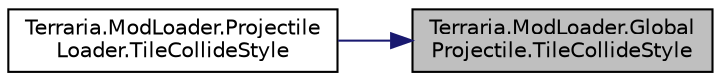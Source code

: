 digraph "Terraria.ModLoader.GlobalProjectile.TileCollideStyle"
{
 // LATEX_PDF_SIZE
  edge [fontname="Helvetica",fontsize="10",labelfontname="Helvetica",labelfontsize="10"];
  node [fontname="Helvetica",fontsize="10",shape=record];
  rankdir="RL";
  Node1 [label="Terraria.ModLoader.Global\lProjectile.TileCollideStyle",height=0.2,width=0.4,color="black", fillcolor="grey75", style="filled", fontcolor="black",tooltip="Allows you to determine how a projectile interacts with tiles. Width and height determine the project..."];
  Node1 -> Node2 [dir="back",color="midnightblue",fontsize="10",style="solid",fontname="Helvetica"];
  Node2 [label="Terraria.ModLoader.Projectile\lLoader.TileCollideStyle",height=0.2,width=0.4,color="black", fillcolor="white", style="filled",URL="$class_terraria_1_1_mod_loader_1_1_projectile_loader.html#a1ab64a3527b2ffd6d8fb7e4c48b37001",tooltip=" "];
}
